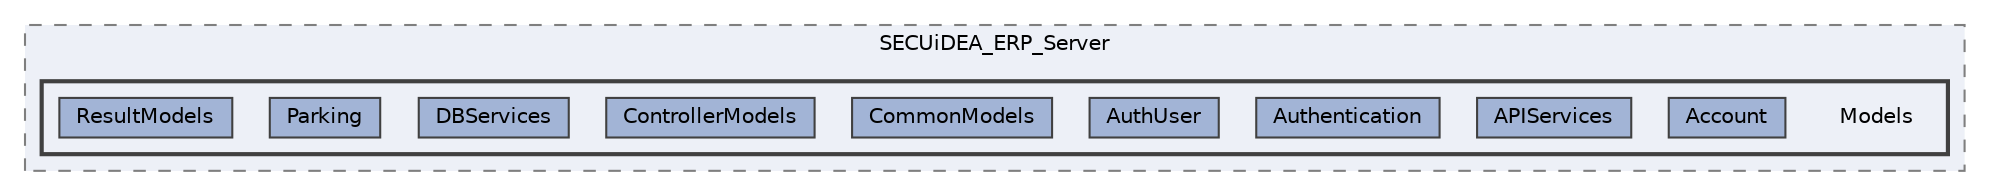 digraph "D:/Projects/SECUiDEA_ERP/SECUiDEA_ERP_Server/SECUiDEA_ERP_Server/Models"
{
 // LATEX_PDF_SIZE
  bgcolor="transparent";
  edge [fontname=Helvetica,fontsize=10,labelfontname=Helvetica,labelfontsize=10];
  node [fontname=Helvetica,fontsize=10,shape=box,height=0.2,width=0.4];
  compound=true
  subgraph clusterdir_e3147d111bd9abb5b9521263f4a24daf {
    graph [ bgcolor="#edf0f7", pencolor="grey50", label="SECUiDEA_ERP_Server", fontname=Helvetica,fontsize=10 style="filled,dashed", URL="dir_e3147d111bd9abb5b9521263f4a24daf.html",tooltip=""]
  subgraph clusterdir_e5e918697ed6865781213355e6f6b08a {
    graph [ bgcolor="#edf0f7", pencolor="grey25", label="", fontname=Helvetica,fontsize=10 style="filled,bold", URL="dir_e5e918697ed6865781213355e6f6b08a.html",tooltip=""]
    dir_e5e918697ed6865781213355e6f6b08a [shape=plaintext, label="Models"];
  dir_31e5e7f5e25eff20987fd6897580ad4c [label="Account", fillcolor="#a2b4d6", color="grey25", style="filled", URL="dir_31e5e7f5e25eff20987fd6897580ad4c.html",tooltip=""];
  dir_8effdd8f6fa75ee91a8f99b1571d40ec [label="APIServices", fillcolor="#a2b4d6", color="grey25", style="filled", URL="dir_8effdd8f6fa75ee91a8f99b1571d40ec.html",tooltip=""];
  dir_4f77ccc6a1e68d6f105a76d34eba076f [label="Authentication", fillcolor="#a2b4d6", color="grey25", style="filled", URL="dir_4f77ccc6a1e68d6f105a76d34eba076f.html",tooltip=""];
  dir_7186f5b5a8592ca4da75f2e255ba4513 [label="AuthUser", fillcolor="#a2b4d6", color="grey25", style="filled", URL="dir_7186f5b5a8592ca4da75f2e255ba4513.html",tooltip=""];
  dir_bfa299ce41c1362d3b19fabbcdf1f496 [label="CommonModels", fillcolor="#a2b4d6", color="grey25", style="filled", URL="dir_bfa299ce41c1362d3b19fabbcdf1f496.html",tooltip=""];
  dir_6c2e0f86328716bbcda80110e8363152 [label="ControllerModels", fillcolor="#a2b4d6", color="grey25", style="filled", URL="dir_6c2e0f86328716bbcda80110e8363152.html",tooltip=""];
  dir_8dd22c5d318434477357dc0f2dc49c14 [label="DBServices", fillcolor="#a2b4d6", color="grey25", style="filled", URL="dir_8dd22c5d318434477357dc0f2dc49c14.html",tooltip=""];
  dir_a31c4e70d66ce299f19238a808990f42 [label="Parking", fillcolor="#a2b4d6", color="grey25", style="filled", URL="dir_a31c4e70d66ce299f19238a808990f42.html",tooltip=""];
  dir_77963778965fbc5447f2394fce3f94de [label="ResultModels", fillcolor="#a2b4d6", color="grey25", style="filled", URL="dir_77963778965fbc5447f2394fce3f94de.html",tooltip=""];
  }
  }
}
